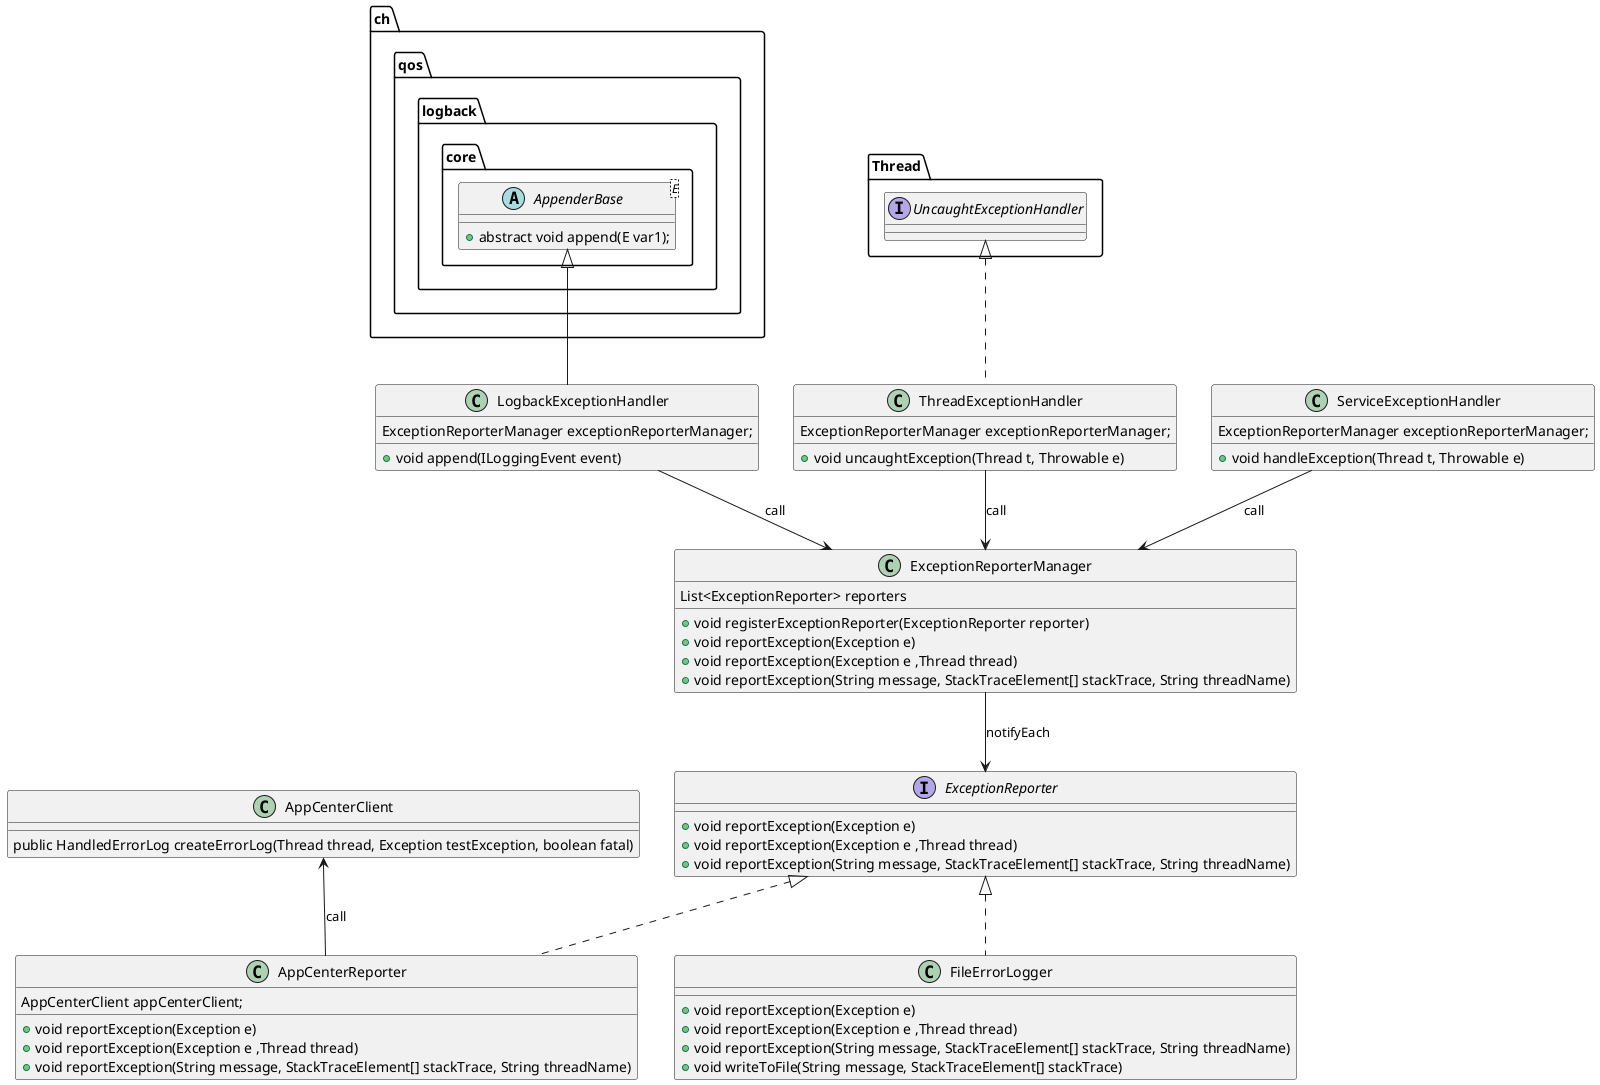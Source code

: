 @startuml exception_monitor
interface ExceptionReporter {
    + void reportException(Exception e)
    + void reportException(Exception e ,Thread thread)
    + void reportException(String message, StackTraceElement[] stackTrace, String threadName)
}

class ExceptionReporterManager {
    List<ExceptionReporter> reporters
    + void registerExceptionReporter(ExceptionReporter reporter)
    + void reportException(Exception e)
    + void reportException(Exception e ,Thread thread)
    + void reportException(String message, StackTraceElement[] stackTrace, String threadName)
}

class AppCenterReporter implements ExceptionReporter {
    AppCenterClient appCenterClient;

    + void reportException(Exception e)
    + void reportException(Exception e ,Thread thread)
    + void reportException(String message, StackTraceElement[] stackTrace, String threadName)
}


class FileErrorLogger implements ExceptionReporter {
    + void reportException(Exception e)
    + void reportException(Exception e ,Thread thread)
    + void reportException(String message, StackTraceElement[] stackTrace, String threadName)
    + void writeToFile(String message, StackTraceElement[] stackTrace)
}

class AppCenterClient{
    public HandledErrorLog createErrorLog(Thread thread, Exception testException, boolean fatal)
}

AppCenterClient <-- AppCenterReporter : call

abstract class ch.qos.logback.core.AppenderBase<E> {
    + abstract void append(E var1);
}

class LogbackExceptionHandler extends ch.qos.logback.core.AppenderBase {
    ExceptionReporterManager exceptionReporterManager;
    + void append(ILoggingEvent event)
}

class ThreadExceptionHandler implements Thread.UncaughtExceptionHandler {
    ExceptionReporterManager exceptionReporterManager;
    + void uncaughtException(Thread t, Throwable e)
}

class ServiceExceptionHandler {
    ExceptionReporterManager exceptionReporterManager;
    + void handleException(Thread t, Throwable e)
}

LogbackExceptionHandler --> ExceptionReporterManager : call
ThreadExceptionHandler --> ExceptionReporterManager : call
ServiceExceptionHandler --> ExceptionReporterManager : call

ExceptionReporterManager --> ExceptionReporter : notifyEach
@enduml